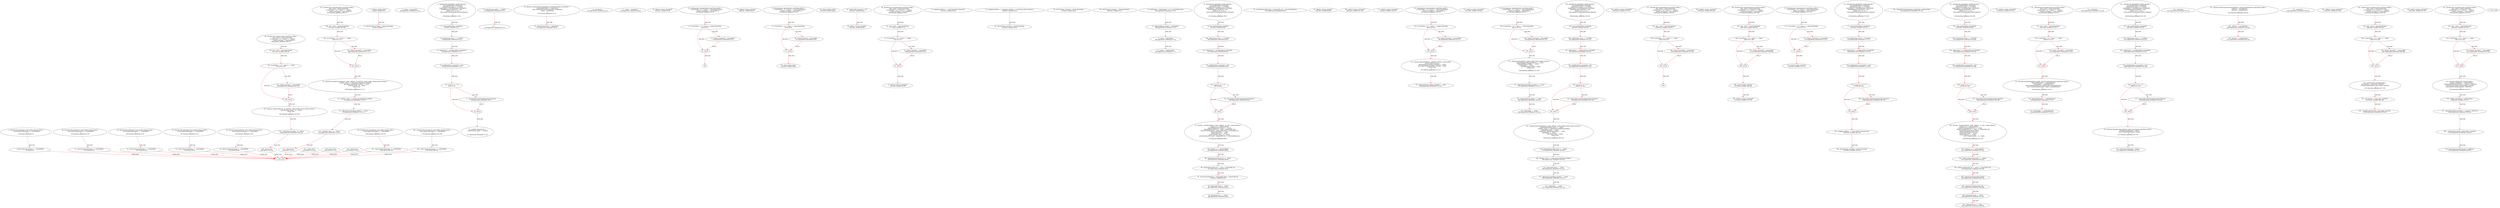 digraph  {
15 [label="2_ function bug_tmstmp1() view public returns (bool) {\n    return block.timestamp >= 1546300800;\n  }\n15-function_definition-3-5", method="bug_tmstmp1()", type_label=function_definition];
24 [label="3_ return block.timestamp >= 1546300800;\n24-return-4-4", method="bug_tmstmp1()", type_label=return];
30 [label="5_ address public owner;\n30-new_variable-6-6", method="", type_label=new_variable];
35 [label="6_ uint256 bugv_tmstmp5 = block.timestamp;\n35-new_variable-7-7", method="", type_label=new_variable];
54 [label="9_ owner = msg.sender;\n54-expression_statement-10-10", method="", type_label=expression_statement];
60 [label="11_ function bug_tmstmp32 () public payable {\n	uint pastBlockTime_tmstmp32;  \n	require(msg.value == 10 ether);  \n        require(now != pastBlockTime_tmstmp32);  \n        pastBlockTime_tmstmp32 = now;        \n        if(now % 15 == 0) {  \n            msg.sender.transfer(address(this).balance);\n        }\n    }\n60-function_definition-12-20", method="bug_tmstmp32()", type_label=function_definition];
65 [label="12_ uint pastBlockTime_tmstmp32;\n65-new_variable-13-13", method="bug_tmstmp32()", type_label=new_variable];
70 [label="13_ require(msg.value == 10 ether);\n70-expression_statement-14-14", method="bug_tmstmp32()", type_label=expression_statement];
80 [label="14_ require(now != pastBlockTime_tmstmp32);\n80-expression_statement-15-15", method="bug_tmstmp32()", type_label=expression_statement];
87 [label="15_ pastBlockTime_tmstmp32 = now;\n87-expression_statement-16-16", method="bug_tmstmp32()", type_label=expression_statement];
91 [label="16_ if_now % 15 == 0\n91-if-17-19", method="bug_tmstmp32()", type_label=if];
1830 [label="16_ end_if", method="bug_tmstmp32()", type_label=end_if];
98 [label="17_ msg.sender.transfer(address(this).balance);\n98-expression_statement-18-18", method="bug_tmstmp32()", type_label=expression_statement];
111 [label="20_ modifier onlyOwner() {\n    require(msg.sender == owner);\n    _;\n  }\n111-expression_statement-21-24", method="", type_label=expression_statement];
114 [label="21_ require(msg.sender == owner);\n114-expression_statement-22-22", method="", type_label=expression_statement];
123 [label="22_ _;\n123-expression_statement-23-23", method="", type_label=expression_statement];
125 [label="24_ function transferOwnership(address newOwner) public onlyOwner {\n    require(newOwner != address(0));\n    emit OwnershipTransferred(owner, newOwner);\n    owner = newOwner;\n  }\n125-function_definition-25-29", method="transferOwnership(address newOwner)", type_label=function_definition];
132 [label="24_ onlyOwner\n132-expression_statement-25-25", method="transferOwnership(address newOwner)", type_label=expression_statement];
135 [label="25_ require(newOwner != address(0));\n135-expression_statement-26-26", method="transferOwnership(address newOwner)", type_label=expression_statement];
150 [label="27_ owner = newOwner;\n150-expression_statement-28-28", method="transferOwnership(address newOwner)", type_label=expression_statement];
154 [label="29_ address winner_tmstmp38;\n154-new_variable-30-30", method="", type_label=new_variable];
158 [label="30_ function play_tmstmp38(uint startTime) public {\n	if (startTime + (5 * 1 days) == block.timestamp){\n		winner_tmstmp38 = msg.sender;}}\n158-function_definition-31-33", method="play_tmstmp38(uint startTime)", type_label=function_definition];
166 [label="31_ if_startTime + (5 * 1 days) == block.timestamp\n166-if-32-33", method="play_tmstmp38(uint startTime)", type_label=if];
1905 [label="31_ end_if", method="play_tmstmp38(uint startTime)", type_label=end_if];
179 [label="32_ winner_tmstmp38 = msg.sender;\n179-expression_statement-33-33", method="play_tmstmp38(uint startTime)", type_label=expression_statement];
188 [label="35_ address winner_tmstmp2;\n188-new_variable-36-36", method="", type_label=new_variable];
192 [label="36_ function play_tmstmp2(uint startTime) public {\n	if (startTime + (5 * 1 days) == block.timestamp){\n		winner_tmstmp2 = msg.sender;}}\n192-function_definition-37-39", method="play_tmstmp2(uint startTime)", type_label=function_definition];
200 [label="37_ if_startTime + (5 * 1 days) == block.timestamp\n200-if-38-39", method="play_tmstmp2(uint startTime)", type_label=if];
1939 [label="37_ end_if", method="play_tmstmp2(uint startTime)", type_label=end_if];
213 [label="38_ winner_tmstmp2 = msg.sender;\n213-expression_statement-39-39", method="play_tmstmp2(uint startTime)", type_label=expression_statement];
219 [label="39_ string public name;\n219-new_variable-40-40", method="", type_label=new_variable];
224 [label="40_ function bug_tmstmp17() view public returns (bool) {\n    return block.timestamp >= 1546300800;\n  }\n224-function_definition-41-43", method="bug_tmstmp17()", type_label=function_definition];
233 [label="41_ return block.timestamp >= 1546300800;\n233-return-42-42", method="bug_tmstmp17()", type_label=return];
239 [label="43_ string public symbol;\n239-new_variable-44-44", method="", type_label=new_variable];
244 [label="44_ function bug_tmstmp37() view public returns (bool) {\n    return block.timestamp >= 1546300800;\n  }\n244-function_definition-45-47", method="bug_tmstmp37()", type_label=function_definition];
253 [label="45_ return block.timestamp >= 1546300800;\n253-return-46-46", method="bug_tmstmp37()", type_label=return];
259 [label="47_ uint8 public decimals = 18;\n259-new_variable-48-48", method="", type_label=new_variable];
265 [label="48_ address winner_tmstmp3;\n265-new_variable-49-49", method="", type_label=new_variable];
269 [label="49_ function play_tmstmp3(uint startTime) public {\n	uint _vtime = block.timestamp;\n	if (startTime + (5 * 1 days) == _vtime){\n		winner_tmstmp3 = msg.sender;}}\n269-function_definition-50-53", method="play_tmstmp3(uint startTime)", type_label=function_definition];
277 [label="50_ uint _vtime = block.timestamp;\n277-new_variable-51-51", method="play_tmstmp3(uint startTime)", type_label=new_variable];
285 [label="51_ if_startTime + (5 * 1 days) == _vtime\n285-if-52-53", method="play_tmstmp3(uint startTime)", type_label=if];
2024 [label="51_ end_if", method="play_tmstmp3(uint startTime)", type_label=end_if];
296 [label="52_ winner_tmstmp3 = msg.sender;\n296-expression_statement-53-53", method="play_tmstmp3(uint startTime)", type_label=expression_statement];
302 [label="53_ uint256 public totalSupply;\n302-new_variable-54-54", method="", type_label=new_variable];
307 [label="54_ function bug_tmstmp9() view public returns (bool) {\n    return block.timestamp >= 1546300800;\n  }\n307-function_definition-55-57", method="bug_tmstmp9()", type_label=function_definition];
316 [label="55_ return block.timestamp >= 1546300800;\n316-return-56-56", method="bug_tmstmp9()", type_label=return];
322 [label="57_ mapping (address => uint256) public balanceOf;\n322-new_variable-58-58", method="", type_label=new_variable];
329 [label="58_ function bug_tmstmp25() view public returns (bool) {\n    return block.timestamp >= 1546300800;\n  }\n329-function_definition-59-61", method="bug_tmstmp25()", type_label=function_definition];
338 [label="59_ return block.timestamp >= 1546300800;\n338-return-60-60", method="bug_tmstmp25()", type_label=return];
344 [label="61_ mapping (address => mapping (address => uint256)) public allowance;\n344-new_variable-62-62", method="", type_label=new_variable];
353 [label="62_ uint256 bugv_tmstmp1 = block.timestamp;\n353-new_variable-63-63", method="", type_label=new_variable];
374 [label="64_ uint256 bugv_tmstmp2 = block.timestamp;\n374-new_variable-65-65", method="", type_label=new_variable];
395 [label="66_ uint256 bugv_tmstmp3 = block.timestamp;\n395-new_variable-67-67", method="", type_label=new_variable];
426 [label="73_ totalSupply = initialSupply * 10 ** uint256(decimals);\n426-expression_statement-74-74", method="", type_label=expression_statement];
436 [label="74_ balanceOf[msg.sender] = totalSupply;\n436-expression_statement-75-75", method="", type_label=expression_statement];
444 [label="75_ name = tokenName;\n444-expression_statement-76-76", method="", type_label=expression_statement];
448 [label="76_ symbol = tokenSymbol;\n448-expression_statement-77-77", method="", type_label=expression_statement];
452 [label="78_ function bug_tmstmp4 () public payable {\n	uint pastBlockTime_tmstmp4;  \n	require(msg.value == 10 ether);  \n        require(now != pastBlockTime_tmstmp4);  \n        pastBlockTime_tmstmp4 = now;        \n        if(now % 15 == 0) {  \n            msg.sender.transfer(address(this).balance);\n        }\n    }\n452-function_definition-79-87", method="bug_tmstmp4()", type_label=function_definition];
457 [label="79_ uint pastBlockTime_tmstmp4;\n457-new_variable-80-80", method="bug_tmstmp4()", type_label=new_variable];
462 [label="80_ require(msg.value == 10 ether);\n462-expression_statement-81-81", method="bug_tmstmp4()", type_label=expression_statement];
472 [label="81_ require(now != pastBlockTime_tmstmp4);\n472-expression_statement-82-82", method="bug_tmstmp4()", type_label=expression_statement];
479 [label="82_ pastBlockTime_tmstmp4 = now;\n479-expression_statement-83-83", method="bug_tmstmp4()", type_label=expression_statement];
483 [label="83_ if_now % 15 == 0\n483-if-84-86", method="bug_tmstmp4()", type_label=if];
2222 [label="83_ end_if", method="bug_tmstmp4()", type_label=end_if];
490 [label="84_ msg.sender.transfer(address(this).balance);\n490-expression_statement-85-85", method="bug_tmstmp4()", type_label=expression_statement];
503 [label="87_ function _transfer(address _from, address _to, uint _value) internal {\n        require(_to != address(0x0));\n        require(balanceOf[_from] >= _value);\n        require(balanceOf[_to] + _value > balanceOf[_to]);\n        uint previousBalances = balanceOf[_from] + balanceOf[_to];\n        balanceOf[_from] -= _value;\n        balanceOf[_to] += _value;\n        emit Transfer(_from, _to, _value);\n        assert(balanceOf[_from] + balanceOf[_to] == previousBalances);\n    }\n503-function_definition-88-97", method="_transfer(address _from,address _to,uint _value)", type_label=function_definition];
519 [label="88_ require(_to != address(0x0));\n519-expression_statement-89-89", method="_transfer(address _from,address _to,uint _value)", type_label=expression_statement];
528 [label="89_ require(balanceOf[_from] >= _value);\n528-expression_statement-90-90", method="_transfer(address _from,address _to,uint _value)", type_label=expression_statement];
537 [label="90_ require(balanceOf[_to] + _value > balanceOf[_to]);\n537-expression_statement-91-91", method="_transfer(address _from,address _to,uint _value)", type_label=expression_statement];
550 [label="91_ uint previousBalances = balanceOf[_from] + balanceOf[_to];\n550-new_variable-92-92", method="_transfer(address _from,address _to,uint _value)", type_label=new_variable];
562 [label="92_ balanceOf[_from] -= _value;\n562-expression_statement-93-93", method="_transfer(address _from,address _to,uint _value)", type_label=expression_statement];
568 [label="93_ balanceOf[_to] += _value;\n568-expression_statement-94-94", method="_transfer(address _from,address _to,uint _value)", type_label=expression_statement];
582 [label="95_ assert(balanceOf[_from] + balanceOf[_to] == previousBalances);\n582-expression_statement-96-96", method="_transfer(address _from,address _to,uint _value)", type_label=expression_statement];
595 [label="97_ address winner_tmstmp7;\n595-new_variable-98-98", method="", type_label=new_variable];
599 [label="98_ function play_tmstmp7(uint startTime) public {\n	uint _vtime = block.timestamp;\n	if (startTime + (5 * 1 days) == _vtime){\n		winner_tmstmp7 = msg.sender;}}\n599-function_definition-99-102", method="play_tmstmp7(uint startTime)", type_label=function_definition];
607 [label="99_ uint _vtime = block.timestamp;\n607-new_variable-100-100", method="play_tmstmp7(uint startTime)", type_label=new_variable];
615 [label="100_ if_startTime + (5 * 1 days) == _vtime\n615-if-101-102", method="play_tmstmp7(uint startTime)", type_label=if];
2354 [label="100_ end_if", method="play_tmstmp7(uint startTime)", type_label=end_if];
626 [label="101_ winner_tmstmp7 = msg.sender;\n626-expression_statement-102-102", method="play_tmstmp7(uint startTime)", type_label=expression_statement];
632 [label="102_ function transfer(address _to, uint256 _value) public returns (bool success) {\n        _transfer(msg.sender, _to, _value);\n        return true;\n    }\n632-function_definition-103-106", method="transfer(address _to,uint256 _value)", type_label=function_definition];
649 [label="103_ _transfer(msg.sender, _to, _value);\n649-expression_statement-104-104", method="transfer(address _to,uint256 _value)", type_label=expression_statement];
660 [label="104_ return true;\n660-return-105-105", method="transfer(address _to,uint256 _value)", type_label=return];
663 [label="106_ address winner_tmstmp23;\n663-new_variable-107-107", method="", type_label=new_variable];
667 [label="107_ function play_tmstmp23(uint startTime) public {\n	uint _vtime = block.timestamp;\n	if (startTime + (5 * 1 days) == _vtime){\n		winner_tmstmp23 = msg.sender;}}\n667-function_definition-108-111", method="play_tmstmp23(uint startTime)", type_label=function_definition];
675 [label="108_ uint _vtime = block.timestamp;\n675-new_variable-109-109", method="play_tmstmp23(uint startTime)", type_label=new_variable];
683 [label="109_ if_startTime + (5 * 1 days) == _vtime\n683-if-110-111", method="play_tmstmp23(uint startTime)", type_label=if];
2422 [label="109_ end_if", method="play_tmstmp23(uint startTime)", type_label=end_if];
694 [label="110_ winner_tmstmp23 = msg.sender;\n694-expression_statement-111-111", method="play_tmstmp23(uint startTime)", type_label=expression_statement];
700 [label="111_ function transferFrom(address _from, address _to, uint256 _value) public returns (bool success) {\n        require(_value <= allowance[_from][msg.sender]);      \n        allowance[_from][msg.sender] -= _value;\n        _transfer(_from, _to, _value);\n        return true;\n    }\n700-function_definition-112-117", method="transferFrom(address _from,address _to,uint256 _value)", type_label=function_definition];
721 [label="112_ require(_value <= allowance[_from][msg.sender]);\n721-expression_statement-113-113", method="transferFrom(address _from,address _to,uint256 _value)", type_label=expression_statement];
734 [label="113_ allowance[_from][msg.sender] -= _value;\n734-expression_statement-114-114", method="transferFrom(address _from,address _to,uint256 _value)", type_label=expression_statement];
744 [label="114_ _transfer(_from, _to, _value);\n744-expression_statement-115-115", method="transferFrom(address _from,address _to,uint256 _value)", type_label=expression_statement];
753 [label="115_ return true;\n753-return-116-116", method="transferFrom(address _from,address _to,uint256 _value)", type_label=return];
756 [label="117_ address winner_tmstmp14;\n756-new_variable-118-118", method="", type_label=new_variable];
760 [label="118_ function play_tmstmp14(uint startTime) public {\n	if (startTime + (5 * 1 days) == block.timestamp){\n		winner_tmstmp14 = msg.sender;}}\n760-function_definition-119-121", method="play_tmstmp14(uint startTime)", type_label=function_definition];
768 [label="119_ if_startTime + (5 * 1 days) == block.timestamp\n768-if-120-121", method="play_tmstmp14(uint startTime)", type_label=if];
2507 [label="119_ end_if", method="play_tmstmp14(uint startTime)", type_label=end_if];
781 [label="120_ winner_tmstmp14 = msg.sender;\n781-expression_statement-121-121", method="play_tmstmp14(uint startTime)", type_label=expression_statement];
787 [label="121_ function approve(address _spender, uint256 _value) public\n        returns (bool success) {\n        allowance[msg.sender][_spender] = _value;\n        emit Approval(msg.sender, _spender, _value);\n        return true;\n    }\n787-function_definition-122-127", method="approve(address _spender,uint256 _value)", type_label=function_definition];
804 [label="123_ allowance[msg.sender][_spender] = _value;\n804-expression_statement-124-124", method="approve(address _spender,uint256 _value)", type_label=expression_statement];
824 [label="125_ return true;\n824-return-126-126", method="approve(address _spender,uint256 _value)", type_label=return];
827 [label="127_ address winner_tmstmp30;\n827-new_variable-128-128", method="", type_label=new_variable];
831 [label="128_ function play_tmstmp30(uint startTime) public {\n	if (startTime + (5 * 1 days) == block.timestamp){\n		winner_tmstmp30 = msg.sender;}}\n831-function_definition-129-131", method="play_tmstmp30(uint startTime)", type_label=function_definition];
839 [label="129_ if_startTime + (5 * 1 days) == block.timestamp\n839-if-130-131", method="play_tmstmp30(uint startTime)", type_label=if];
2578 [label="129_ end_if", method="play_tmstmp30(uint startTime)", type_label=end_if];
852 [label="130_ winner_tmstmp30 = msg.sender;\n852-expression_statement-131-131", method="play_tmstmp30(uint startTime)", type_label=expression_statement];
858 [label="131_ function burn(uint256 _value) public returns (bool success) {\n        require(balanceOf[msg.sender] >= _value);    \n        balanceOf[msg.sender] -= _value;             \n        totalSupply -= _value;                       \n        emit Burn(msg.sender, _value);\n        return true;\n    }\n858-function_definition-132-138", method="burn(uint256 _value)", type_label=function_definition];
871 [label="132_ require(balanceOf[msg.sender] >= _value);\n871-expression_statement-133-133", method="burn(uint256 _value)", type_label=expression_statement];
882 [label="133_ balanceOf[msg.sender] -= _value;\n882-expression_statement-134-134", method="burn(uint256 _value)", type_label=expression_statement];
890 [label="134_ totalSupply -= _value;\n890-expression_statement-135-135", method="burn(uint256 _value)", type_label=expression_statement];
902 [label="136_ return true;\n902-return-137-137", method="burn(uint256 _value)", type_label=return];
905 [label="138_ function bug_tmstmp8 () public payable {\n	uint pastBlockTime_tmstmp8;  \n	require(msg.value == 10 ether);  \n        require(now != pastBlockTime_tmstmp8);  \n        pastBlockTime_tmstmp8 = now;        \n        if(now % 15 == 0) {  \n            msg.sender.transfer(address(this).balance);\n        }\n    }\n905-function_definition-139-147", method="bug_tmstmp8()", type_label=function_definition];
910 [label="139_ uint pastBlockTime_tmstmp8;\n910-new_variable-140-140", method="bug_tmstmp8()", type_label=new_variable];
915 [label="140_ require(msg.value == 10 ether);\n915-expression_statement-141-141", method="bug_tmstmp8()", type_label=expression_statement];
925 [label="141_ require(now != pastBlockTime_tmstmp8);\n925-expression_statement-142-142", method="bug_tmstmp8()", type_label=expression_statement];
932 [label="142_ pastBlockTime_tmstmp8 = now;\n932-expression_statement-143-143", method="bug_tmstmp8()", type_label=expression_statement];
936 [label="143_ if_now % 15 == 0\n936-if-144-146", method="bug_tmstmp8()", type_label=if];
2675 [label="143_ end_if", method="bug_tmstmp8()", type_label=end_if];
943 [label="144_ msg.sender.transfer(address(this).balance);\n943-expression_statement-145-145", method="bug_tmstmp8()", type_label=expression_statement];
956 [label="147_ function burnFrom(address _from, uint256 _value) public returns (bool success) {\n        require(balanceOf[_from] >= _value);                 \n        require(_value <= allowance[_from][msg.sender]);     \n        balanceOf[_from] -= _value;                          \n        allowance[_from][msg.sender] -= _value;              \n        totalSupply -= _value;                               \n        emit Burn(_from, _value);\n        return true;\n    }\n956-function_definition-148-156", method="burnFrom(address _from,uint256 _value)", type_label=function_definition];
973 [label="148_ require(balanceOf[_from] >= _value);\n973-expression_statement-149-149", method="burnFrom(address _from,uint256 _value)", type_label=expression_statement];
982 [label="149_ require(_value <= allowance[_from][msg.sender]);\n982-expression_statement-150-150", method="burnFrom(address _from,uint256 _value)", type_label=expression_statement];
995 [label="150_ balanceOf[_from] -= _value;\n995-expression_statement-151-151", method="burnFrom(address _from,uint256 _value)", type_label=expression_statement];
1001 [label="151_ allowance[_from][msg.sender] -= _value;\n1001-expression_statement-152-152", method="burnFrom(address _from,uint256 _value)", type_label=expression_statement];
1011 [label="152_ totalSupply -= _value;\n1011-expression_statement-153-153", method="burnFrom(address _from,uint256 _value)", type_label=expression_statement];
1021 [label="154_ return true;\n1021-return-155-155", method="burnFrom(address _from,uint256 _value)", type_label=return];
1024 [label="156_ address winner_tmstmp39;\n1024-new_variable-157-157", method="", type_label=new_variable];
1028 [label="157_ function play_tmstmp39(uint startTime) public {\n	uint _vtime = block.timestamp;\n	if (startTime + (5 * 1 days) == _vtime){\n		winner_tmstmp39 = msg.sender;}}\n1028-function_definition-158-161", method="play_tmstmp39(uint startTime)", type_label=function_definition];
1036 [label="158_ uint _vtime = block.timestamp;\n1036-new_variable-159-159", method="play_tmstmp39(uint startTime)", type_label=new_variable];
1044 [label="159_ if_startTime + (5 * 1 days) == _vtime\n1044-if-160-161", method="play_tmstmp39(uint startTime)", type_label=if];
2783 [label="159_ end_if", method="play_tmstmp39(uint startTime)", type_label=end_if];
1055 [label="160_ winner_tmstmp39 = msg.sender;\n1055-expression_statement-161-161", method="play_tmstmp39(uint startTime)", type_label=expression_statement];
1070 [label="163_ address winner_tmstmp19;\n1070-new_variable-164-164", method="", type_label=new_variable];
1074 [label="164_ function play_tmstmp19(uint startTime) public {\n	uint _vtime = block.timestamp;\n	if (startTime + (5 * 1 days) == _vtime){\n		winner_tmstmp19 = msg.sender;}}\n1074-function_definition-165-168", method="play_tmstmp19(uint startTime)", type_label=function_definition];
1082 [label="165_ uint _vtime = block.timestamp;\n1082-new_variable-166-166", method="play_tmstmp19(uint startTime)", type_label=new_variable];
1090 [label="166_ if_startTime + (5 * 1 days) == _vtime\n1090-if-167-168", method="play_tmstmp19(uint startTime)", type_label=if];
2829 [label="166_ end_if", method="play_tmstmp19(uint startTime)", type_label=end_if];
1101 [label="167_ winner_tmstmp19 = msg.sender;\n1101-expression_statement-168-168", method="play_tmstmp19(uint startTime)", type_label=expression_statement];
1107 [label="168_ uint256 public sellPrice;\n1107-new_variable-169-169", method="", type_label=new_variable];
1112 [label="169_ address winner_tmstmp26;\n1112-new_variable-170-170", method="", type_label=new_variable];
1116 [label="170_ function play_tmstmp26(uint startTime) public {\n	if (startTime + (5 * 1 days) == block.timestamp){\n		winner_tmstmp26 = msg.sender;}}\n1116-function_definition-171-173", method="play_tmstmp26(uint startTime)", type_label=function_definition];
1124 [label="171_ if_startTime + (5 * 1 days) == block.timestamp\n1124-if-172-173", method="play_tmstmp26(uint startTime)", type_label=if];
2863 [label="171_ end_if", method="play_tmstmp26(uint startTime)", type_label=end_if];
1137 [label="172_ winner_tmstmp26 = msg.sender;\n1137-expression_statement-173-173", method="play_tmstmp26(uint startTime)", type_label=expression_statement];
1143 [label="173_ uint256 public buyPrice;\n1143-new_variable-174-174", method="", type_label=new_variable];
1148 [label="174_ function bug_tmstmp20 () public payable {\n	uint pastBlockTime_tmstmp20;  \n	require(msg.value == 10 ether);  \n        require(now != pastBlockTime_tmstmp20);  \n        pastBlockTime_tmstmp20 = now;        \n        if(now % 15 == 0) {  \n            msg.sender.transfer(address(this).balance);\n        }\n    }\n1148-function_definition-175-183", method="bug_tmstmp20()", type_label=function_definition];
1153 [label="175_ uint pastBlockTime_tmstmp20;\n1153-new_variable-176-176", method="bug_tmstmp20()", type_label=new_variable];
1158 [label="176_ require(msg.value == 10 ether);\n1158-expression_statement-177-177", method="bug_tmstmp20()", type_label=expression_statement];
1168 [label="177_ require(now != pastBlockTime_tmstmp20);\n1168-expression_statement-178-178", method="bug_tmstmp20()", type_label=expression_statement];
1175 [label="178_ pastBlockTime_tmstmp20 = now;\n1175-expression_statement-179-179", method="bug_tmstmp20()", type_label=expression_statement];
1179 [label="179_ if_now % 15 == 0\n1179-if-180-182", method="bug_tmstmp20()", type_label=if];
2918 [label="179_ end_if", method="bug_tmstmp20()", type_label=end_if];
1186 [label="180_ msg.sender.transfer(address(this).balance);\n1186-expression_statement-181-181", method="bug_tmstmp20()", type_label=expression_statement];
1199 [label="183_ mapping (address => bool) public frozenAccount;\n1199-new_variable-184-184", method="", type_label=new_variable];
1206 [label="184_ uint256 bugv_tmstmp4 = block.timestamp;\n1206-new_variable-185-185", method="", type_label=new_variable];
1236 [label="190_ TokenERC20(initialSupply, tokenName, tokenSymbol)\n1236-expression_statement-191-191", method="", type_label=expression_statement];
1245 [label="191_ function bug_tmstmp36 () public payable {\n	uint pastBlockTime_tmstmp36;  \n	require(msg.value == 10 ether);  \n        require(now != pastBlockTime_tmstmp36);  \n        pastBlockTime_tmstmp36 = now;        \n        if(now % 15 == 0) {  \n            msg.sender.transfer(address(this).balance);\n        }\n    }\n1245-function_definition-192-200", method="bug_tmstmp36()", type_label=function_definition];
1250 [label="192_ uint pastBlockTime_tmstmp36;\n1250-new_variable-193-193", method="bug_tmstmp36()", type_label=new_variable];
1255 [label="193_ require(msg.value == 10 ether);\n1255-expression_statement-194-194", method="bug_tmstmp36()", type_label=expression_statement];
1265 [label="194_ require(now != pastBlockTime_tmstmp36);\n1265-expression_statement-195-195", method="bug_tmstmp36()", type_label=expression_statement];
1272 [label="195_ pastBlockTime_tmstmp36 = now;\n1272-expression_statement-196-196", method="bug_tmstmp36()", type_label=expression_statement];
1276 [label="196_ if_now % 15 == 0\n1276-if-197-199", method="bug_tmstmp36()", type_label=if];
3015 [label="196_ end_if", method="bug_tmstmp36()", type_label=end_if];
1283 [label="197_ msg.sender.transfer(address(this).balance);\n1283-expression_statement-198-198", method="bug_tmstmp36()", type_label=expression_statement];
1296 [label="200_ function _transfer(address _from, address _to, uint _value) internal {\n        require (_to != address(0x0));                           \n        require (balanceOf[_from] >= _value);                    \n        require (balanceOf[_to] + _value >= balanceOf[_to]);     \n        require(!frozenAccount[_from]);                          \n        require(!frozenAccount[_to]);                            \n        balanceOf[_from] -= _value;                              \n        balanceOf[_to] += _value;                                \n        emit Transfer(_from, _to, _value);\n    }\n1296-function_definition-201-210", method="_transfer(address _from,address _to,uint _value)", type_label=function_definition];
1312 [label="201_ require (_to != address(0x0));\n1312-expression_statement-202-202", method="_transfer(address _from,address _to,uint _value)", type_label=expression_statement];
1321 [label="202_ require (balanceOf[_from] >= _value);\n1321-expression_statement-203-203", method="_transfer(address _from,address _to,uint _value)", type_label=expression_statement];
1330 [label="203_ require (balanceOf[_to] + _value >= balanceOf[_to]);\n1330-expression_statement-204-204", method="_transfer(address _from,address _to,uint _value)", type_label=expression_statement];
1343 [label="204_ require(!frozenAccount[_from]);\n1343-expression_statement-205-205", method="_transfer(address _from,address _to,uint _value)", type_label=expression_statement];
1351 [label="205_ require(!frozenAccount[_to]);\n1351-expression_statement-206-206", method="_transfer(address _from,address _to,uint _value)", type_label=expression_statement];
1359 [label="206_ balanceOf[_from] -= _value;\n1359-expression_statement-207-207", method="_transfer(address _from,address _to,uint _value)", type_label=expression_statement];
1365 [label="207_ balanceOf[_to] += _value;\n1365-expression_statement-208-208", method="_transfer(address _from,address _to,uint _value)", type_label=expression_statement];
1379 [label="210_ address winner_tmstmp35;\n1379-new_variable-211-211", method="", type_label=new_variable];
1383 [label="211_ function play_tmstmp35(uint startTime) public {\n	uint _vtime = block.timestamp;\n	if (startTime + (5 * 1 days) == _vtime){\n		winner_tmstmp35 = msg.sender;}}\n1383-function_definition-212-215", method="play_tmstmp35(uint startTime)", type_label=function_definition];
1391 [label="212_ uint _vtime = block.timestamp;\n1391-new_variable-213-213", method="play_tmstmp35(uint startTime)", type_label=new_variable];
1399 [label="213_ if_startTime + (5 * 1 days) == _vtime\n1399-if-214-215", method="play_tmstmp35(uint startTime)", type_label=if];
3138 [label="213_ end_if", method="play_tmstmp35(uint startTime)", type_label=end_if];
1410 [label="214_ winner_tmstmp35 = msg.sender;\n1410-expression_statement-215-215", method="play_tmstmp35(uint startTime)", type_label=expression_statement];
1416 [label="215_ function mintToken(address target, uint256 mintedAmount) onlyOwner public {\n        balanceOf[target] += mintedAmount;\n        totalSupply += mintedAmount;\n        emit Transfer(address(0), address(this), mintedAmount);\n        emit Transfer(address(this), target, mintedAmount);\n    }\n1416-function_definition-216-221", method="mintToken(address target,uint256 mintedAmount)", type_label=function_definition];
1426 [label="215_ onlyOwner\n1426-expression_statement-216-216", method="mintToken(address target,uint256 mintedAmount)", type_label=expression_statement];
1430 [label="216_ balanceOf[target] += mintedAmount;\n1430-expression_statement-217-217", method="mintToken(address target,uint256 mintedAmount)", type_label=expression_statement];
1436 [label="217_ totalSupply += mintedAmount;\n1436-expression_statement-218-218", method="mintToken(address target,uint256 mintedAmount)", type_label=expression_statement];
1462 [label="221_ function bug_tmstmp40 () public payable {\n	uint pastBlockTime_tmstmp40;  \n	require(msg.value == 10 ether);  \n        require(now != pastBlockTime_tmstmp40);  \n        pastBlockTime_tmstmp40 = now;        \n        if(now % 15 == 0) {  \n            msg.sender.transfer(address(this).balance);\n        }\n    }\n1462-function_definition-222-230", method="bug_tmstmp40()", type_label=function_definition];
1467 [label="222_ uint pastBlockTime_tmstmp40;\n1467-new_variable-223-223", method="bug_tmstmp40()", type_label=new_variable];
1472 [label="223_ require(msg.value == 10 ether);\n1472-expression_statement-224-224", method="bug_tmstmp40()", type_label=expression_statement];
1482 [label="224_ require(now != pastBlockTime_tmstmp40);\n1482-expression_statement-225-225", method="bug_tmstmp40()", type_label=expression_statement];
1489 [label="225_ pastBlockTime_tmstmp40 = now;\n1489-expression_statement-226-226", method="bug_tmstmp40()", type_label=expression_statement];
1493 [label="226_ if_now % 15 == 0\n1493-if-227-229", method="bug_tmstmp40()", type_label=if];
3232 [label="226_ end_if", method="bug_tmstmp40()", type_label=end_if];
1500 [label="227_ msg.sender.transfer(address(this).balance);\n1500-expression_statement-228-228", method="bug_tmstmp40()", type_label=expression_statement];
1513 [label="230_ function freezeAccount(address target, bool freeze) onlyOwner public {\n        frozenAccount[target] = freeze;\n        emit FrozenFunds(target, freeze);\n    }\n1513-function_definition-231-234", method="freezeAccount(address target,bool freeze)", type_label=function_definition];
1523 [label="230_ onlyOwner\n1523-expression_statement-231-231", method="freezeAccount(address target,bool freeze)", type_label=expression_statement];
1527 [label="231_ frozenAccount[target] = freeze;\n1527-expression_statement-232-232", method="freezeAccount(address target,bool freeze)", type_label=expression_statement];
1539 [label="234_ function bug_tmstmp33() view public returns (bool) {\n    return block.timestamp >= 1546300800;\n  }\n1539-function_definition-235-237", method="bug_tmstmp33()", type_label=function_definition];
1548 [label="235_ return block.timestamp >= 1546300800;\n1548-return-236-236", method="bug_tmstmp33()", type_label=return];
1554 [label="237_ function setPrices(uint256 newSellPrice, uint256 newBuyPrice) onlyOwner public {\n        sellPrice = newSellPrice;\n        buyPrice = newBuyPrice;\n    }\n1554-function_definition-238-241", method="setPrices(uint256 newSellPrice,uint256 newBuyPrice)", type_label=function_definition];
1564 [label="237_ onlyOwner\n1564-expression_statement-238-238", method="setPrices(uint256 newSellPrice,uint256 newBuyPrice)", type_label=expression_statement];
1568 [label="238_ sellPrice = newSellPrice;\n1568-expression_statement-239-239", method="setPrices(uint256 newSellPrice,uint256 newBuyPrice)", type_label=expression_statement];
1572 [label="239_ buyPrice = newBuyPrice;\n1572-expression_statement-240-240", method="setPrices(uint256 newSellPrice,uint256 newBuyPrice)", type_label=expression_statement];
1576 [label="241_ address winner_tmstmp27;\n1576-new_variable-242-242", method="", type_label=new_variable];
1580 [label="242_ function play_tmstmp27(uint startTime) public {\n	uint _vtime = block.timestamp;\n	if (startTime + (5 * 1 days) == _vtime){\n		winner_tmstmp27 = msg.sender;}}\n1580-function_definition-243-246", method="play_tmstmp27(uint startTime)", type_label=function_definition];
1588 [label="243_ uint _vtime = block.timestamp;\n1588-new_variable-244-244", method="play_tmstmp27(uint startTime)", type_label=new_variable];
1596 [label="244_ if_startTime + (5 * 1 days) == _vtime\n1596-if-245-246", method="play_tmstmp27(uint startTime)", type_label=if];
3335 [label="244_ end_if", method="play_tmstmp27(uint startTime)", type_label=end_if];
1607 [label="245_ winner_tmstmp27 = msg.sender;\n1607-expression_statement-246-246", method="play_tmstmp27(uint startTime)", type_label=expression_statement];
1613 [label="246_ function buy() payable public {\n        uint amount = msg.value / buyPrice;                  \n        _transfer(address(this), msg.sender, amount);        \n    }\n1613-function_definition-247-250", method="buy()", type_label=function_definition];
1618 [label="247_ uint amount = msg.value / buyPrice;\n1618-new_variable-248-248", method="buy()", type_label=new_variable];
1628 [label="248_ _transfer(address(this), msg.sender, amount);\n1628-expression_statement-249-249", method="buy()", type_label=expression_statement];
1641 [label="250_ address winner_tmstmp31;\n1641-new_variable-251-251", method="", type_label=new_variable];
1645 [label="251_ function play_tmstmp31(uint startTime) public {\n	uint _vtime = block.timestamp;\n	if (startTime + (5 * 1 days) == _vtime){\n		winner_tmstmp31 = msg.sender;}}\n1645-function_definition-252-255", method="play_tmstmp31(uint startTime)", type_label=function_definition];
1653 [label="252_ uint _vtime = block.timestamp;\n1653-new_variable-253-253", method="play_tmstmp31(uint startTime)", type_label=new_variable];
1661 [label="253_ if_startTime + (5 * 1 days) == _vtime\n1661-if-254-255", method="play_tmstmp31(uint startTime)", type_label=if];
3400 [label="253_ end_if", method="play_tmstmp31(uint startTime)", type_label=end_if];
1672 [label="254_ winner_tmstmp31 = msg.sender;\n1672-expression_statement-255-255", method="play_tmstmp31(uint startTime)", type_label=expression_statement];
1678 [label="255_ function sell(uint256 amount) public {\n        address myAddress = address(this);\n        require(myAddress.balance >= amount * sellPrice);    \n        _transfer(msg.sender, address(this), amount);        \n        msg.sender.transfer(amount * sellPrice);             \n    }\n1678-function_definition-256-261", method="sell(uint256 amount)", type_label=function_definition];
1686 [label="256_ address myAddress = address(this);\n1686-new_variable-257-257", method="sell(uint256 amount)", type_label=new_variable];
1694 [label="257_ require(myAddress.balance >= amount * sellPrice);\n1694-expression_statement-258-258", method="sell(uint256 amount)", type_label=expression_statement];
1705 [label="258_ _transfer(msg.sender, address(this), amount);\n1705-expression_statement-259-259", method="sell(uint256 amount)", type_label=expression_statement];
1718 [label="259_ msg.sender.transfer(amount * sellPrice);\n1718-expression_statement-260-260", method="sell(uint256 amount)", type_label=expression_statement];
1729 [label="261_ function bug_tmstmp13() view public returns (bool) {\n    return block.timestamp >= 1546300800;\n  }\n1729-function_definition-262-264", method="bug_tmstmp13()", type_label=function_definition];
1738 [label="262_ return block.timestamp >= 1546300800;\n1738-return-263-263", method="bug_tmstmp13()", type_label=return];
1 [label="0_ start_node", method="", type_label=start];
2 [label="0_ exit_node", method="", type_label=exit];
185;
1061;
15 -> 24  [color=red, controlflow_type=next_line, edge_type=CFG_edge, key=0, label=next_line];
24 -> 2  [color=red, controlflow_type=return_exit, edge_type=CFG_edge, key=0, label=return_exit];
30 -> 35  [color=red, controlflow_type=next_line, edge_type=CFG_edge, key=0, label=next_line];
60 -> 65  [color=red, controlflow_type=next_line, edge_type=CFG_edge, key=0, label=next_line];
65 -> 70  [color=red, controlflow_type=next_line, edge_type=CFG_edge, key=0, label=next_line];
70 -> 80  [color=red, controlflow_type=next_line, edge_type=CFG_edge, key=0, label=next_line];
80 -> 87  [color=red, controlflow_type=next_line, edge_type=CFG_edge, key=0, label=next_line];
87 -> 91  [color=red, controlflow_type=next_line, edge_type=CFG_edge, key=0, label=next_line];
91 -> 98  [color=red, controlflow_type=pos_next, edge_type=CFG_edge, key=0, label=pos_next];
91 -> 1830  [color=red, controlflow_type=neg_next, edge_type=CFG_edge, key=0, label=neg_next];
1830 -> 111  [color=red, controlflow_type=next_line, edge_type=CFG_edge, key=0, label=next_line];
98 -> 1830  [color=red, controlflow_type=end_if, edge_type=CFG_edge, key=0, label=end_if];
114 -> 123  [color=red, controlflow_type=next_line, edge_type=CFG_edge, key=0, label=next_line];
125 -> 135  [color=red, controlflow_type=next_line, edge_type=CFG_edge, key=0, label=next_line];
158 -> 166  [color=red, controlflow_type=next_line, edge_type=CFG_edge, key=0, label=next_line];
166 -> 179  [color=red, controlflow_type=pos_next, edge_type=CFG_edge, key=0, label=pos_next];
166 -> 1905  [color=red, controlflow_type=neg_next, edge_type=CFG_edge, key=0, label=neg_next];
1905 -> 185  [color=red, controlflow_type=next_line, edge_type=CFG_edge, key=0, label=next_line];
179 -> 1905  [color=red, controlflow_type=end_if, edge_type=CFG_edge, key=0, label=end_if];
192 -> 200  [color=red, controlflow_type=next_line, edge_type=CFG_edge, key=0, label=next_line];
200 -> 213  [color=red, controlflow_type=pos_next, edge_type=CFG_edge, key=0, label=pos_next];
200 -> 1939  [color=red, controlflow_type=neg_next, edge_type=CFG_edge, key=0, label=neg_next];
1939 -> 219  [color=red, controlflow_type=next_line, edge_type=CFG_edge, key=0, label=next_line];
213 -> 1939  [color=red, controlflow_type=end_if, edge_type=CFG_edge, key=0, label=end_if];
224 -> 233  [color=red, controlflow_type=next_line, edge_type=CFG_edge, key=0, label=next_line];
233 -> 2  [color=red, controlflow_type=return_exit, edge_type=CFG_edge, key=0, label=return_exit];
244 -> 253  [color=red, controlflow_type=next_line, edge_type=CFG_edge, key=0, label=next_line];
253 -> 2  [color=red, controlflow_type=return_exit, edge_type=CFG_edge, key=0, label=return_exit];
259 -> 265  [color=red, controlflow_type=next_line, edge_type=CFG_edge, key=0, label=next_line];
269 -> 277  [color=red, controlflow_type=next_line, edge_type=CFG_edge, key=0, label=next_line];
277 -> 285  [color=red, controlflow_type=next_line, edge_type=CFG_edge, key=0, label=next_line];
285 -> 296  [color=red, controlflow_type=pos_next, edge_type=CFG_edge, key=0, label=pos_next];
285 -> 2024  [color=red, controlflow_type=neg_next, edge_type=CFG_edge, key=0, label=neg_next];
2024 -> 302  [color=red, controlflow_type=next_line, edge_type=CFG_edge, key=0, label=next_line];
296 -> 2024  [color=red, controlflow_type=end_if, edge_type=CFG_edge, key=0, label=end_if];
307 -> 316  [color=red, controlflow_type=next_line, edge_type=CFG_edge, key=0, label=next_line];
316 -> 2  [color=red, controlflow_type=return_exit, edge_type=CFG_edge, key=0, label=return_exit];
329 -> 338  [color=red, controlflow_type=next_line, edge_type=CFG_edge, key=0, label=next_line];
338 -> 2  [color=red, controlflow_type=return_exit, edge_type=CFG_edge, key=0, label=return_exit];
344 -> 353  [color=red, controlflow_type=next_line, edge_type=CFG_edge, key=0, label=next_line];
426 -> 436  [color=red, controlflow_type=next_line, edge_type=CFG_edge, key=0, label=next_line];
436 -> 444  [color=red, controlflow_type=next_line, edge_type=CFG_edge, key=0, label=next_line];
444 -> 448  [color=red, controlflow_type=next_line, edge_type=CFG_edge, key=0, label=next_line];
452 -> 457  [color=red, controlflow_type=next_line, edge_type=CFG_edge, key=0, label=next_line];
457 -> 462  [color=red, controlflow_type=next_line, edge_type=CFG_edge, key=0, label=next_line];
462 -> 472  [color=red, controlflow_type=next_line, edge_type=CFG_edge, key=0, label=next_line];
472 -> 479  [color=red, controlflow_type=next_line, edge_type=CFG_edge, key=0, label=next_line];
479 -> 483  [color=red, controlflow_type=next_line, edge_type=CFG_edge, key=0, label=next_line];
483 -> 490  [color=red, controlflow_type=pos_next, edge_type=CFG_edge, key=0, label=pos_next];
483 -> 2222  [color=red, controlflow_type=neg_next, edge_type=CFG_edge, key=0, label=neg_next];
2222 -> 503  [color=red, controlflow_type=next_line, edge_type=CFG_edge, key=0, label=next_line];
490 -> 2222  [color=red, controlflow_type=end_if, edge_type=CFG_edge, key=0, label=end_if];
503 -> 519  [color=red, controlflow_type=next_line, edge_type=CFG_edge, key=0, label=next_line];
519 -> 528  [color=red, controlflow_type=next_line, edge_type=CFG_edge, key=0, label=next_line];
528 -> 537  [color=red, controlflow_type=next_line, edge_type=CFG_edge, key=0, label=next_line];
537 -> 550  [color=red, controlflow_type=next_line, edge_type=CFG_edge, key=0, label=next_line];
550 -> 562  [color=red, controlflow_type=next_line, edge_type=CFG_edge, key=0, label=next_line];
562 -> 568  [color=red, controlflow_type=next_line, edge_type=CFG_edge, key=0, label=next_line];
599 -> 607  [color=red, controlflow_type=next_line, edge_type=CFG_edge, key=0, label=next_line];
607 -> 615  [color=red, controlflow_type=next_line, edge_type=CFG_edge, key=0, label=next_line];
615 -> 626  [color=red, controlflow_type=pos_next, edge_type=CFG_edge, key=0, label=pos_next];
615 -> 2354  [color=red, controlflow_type=neg_next, edge_type=CFG_edge, key=0, label=neg_next];
2354 -> 632  [color=red, controlflow_type=next_line, edge_type=CFG_edge, key=0, label=next_line];
626 -> 2354  [color=red, controlflow_type=end_if, edge_type=CFG_edge, key=0, label=end_if];
632 -> 649  [color=red, controlflow_type=next_line, edge_type=CFG_edge, key=0, label=next_line];
649 -> 660  [color=red, controlflow_type=next_line, edge_type=CFG_edge, key=0, label=next_line];
660 -> 2  [color=red, controlflow_type=return_exit, edge_type=CFG_edge, key=0, label=return_exit];
667 -> 675  [color=red, controlflow_type=next_line, edge_type=CFG_edge, key=0, label=next_line];
675 -> 683  [color=red, controlflow_type=next_line, edge_type=CFG_edge, key=0, label=next_line];
683 -> 694  [color=red, controlflow_type=pos_next, edge_type=CFG_edge, key=0, label=pos_next];
683 -> 2422  [color=red, controlflow_type=neg_next, edge_type=CFG_edge, key=0, label=neg_next];
2422 -> 700  [color=red, controlflow_type=next_line, edge_type=CFG_edge, key=0, label=next_line];
694 -> 2422  [color=red, controlflow_type=end_if, edge_type=CFG_edge, key=0, label=end_if];
700 -> 721  [color=red, controlflow_type=next_line, edge_type=CFG_edge, key=0, label=next_line];
721 -> 734  [color=red, controlflow_type=next_line, edge_type=CFG_edge, key=0, label=next_line];
734 -> 744  [color=red, controlflow_type=next_line, edge_type=CFG_edge, key=0, label=next_line];
744 -> 753  [color=red, controlflow_type=next_line, edge_type=CFG_edge, key=0, label=next_line];
753 -> 2  [color=red, controlflow_type=return_exit, edge_type=CFG_edge, key=0, label=return_exit];
760 -> 768  [color=red, controlflow_type=next_line, edge_type=CFG_edge, key=0, label=next_line];
768 -> 781  [color=red, controlflow_type=pos_next, edge_type=CFG_edge, key=0, label=pos_next];
768 -> 2507  [color=red, controlflow_type=neg_next, edge_type=CFG_edge, key=0, label=neg_next];
2507 -> 787  [color=red, controlflow_type=next_line, edge_type=CFG_edge, key=0, label=next_line];
781 -> 2507  [color=red, controlflow_type=end_if, edge_type=CFG_edge, key=0, label=end_if];
787 -> 804  [color=red, controlflow_type=next_line, edge_type=CFG_edge, key=0, label=next_line];
824 -> 2  [color=red, controlflow_type=return_exit, edge_type=CFG_edge, key=0, label=return_exit];
831 -> 839  [color=red, controlflow_type=next_line, edge_type=CFG_edge, key=0, label=next_line];
839 -> 852  [color=red, controlflow_type=pos_next, edge_type=CFG_edge, key=0, label=pos_next];
839 -> 2578  [color=red, controlflow_type=neg_next, edge_type=CFG_edge, key=0, label=neg_next];
2578 -> 858  [color=red, controlflow_type=next_line, edge_type=CFG_edge, key=0, label=next_line];
852 -> 2578  [color=red, controlflow_type=end_if, edge_type=CFG_edge, key=0, label=end_if];
858 -> 871  [color=red, controlflow_type=next_line, edge_type=CFG_edge, key=0, label=next_line];
871 -> 882  [color=red, controlflow_type=next_line, edge_type=CFG_edge, key=0, label=next_line];
882 -> 890  [color=red, controlflow_type=next_line, edge_type=CFG_edge, key=0, label=next_line];
902 -> 2  [color=red, controlflow_type=return_exit, edge_type=CFG_edge, key=0, label=return_exit];
905 -> 910  [color=red, controlflow_type=next_line, edge_type=CFG_edge, key=0, label=next_line];
910 -> 915  [color=red, controlflow_type=next_line, edge_type=CFG_edge, key=0, label=next_line];
915 -> 925  [color=red, controlflow_type=next_line, edge_type=CFG_edge, key=0, label=next_line];
925 -> 932  [color=red, controlflow_type=next_line, edge_type=CFG_edge, key=0, label=next_line];
932 -> 936  [color=red, controlflow_type=next_line, edge_type=CFG_edge, key=0, label=next_line];
936 -> 943  [color=red, controlflow_type=pos_next, edge_type=CFG_edge, key=0, label=pos_next];
936 -> 2675  [color=red, controlflow_type=neg_next, edge_type=CFG_edge, key=0, label=neg_next];
2675 -> 956  [color=red, controlflow_type=next_line, edge_type=CFG_edge, key=0, label=next_line];
943 -> 2675  [color=red, controlflow_type=end_if, edge_type=CFG_edge, key=0, label=end_if];
956 -> 973  [color=red, controlflow_type=next_line, edge_type=CFG_edge, key=0, label=next_line];
973 -> 982  [color=red, controlflow_type=next_line, edge_type=CFG_edge, key=0, label=next_line];
982 -> 995  [color=red, controlflow_type=next_line, edge_type=CFG_edge, key=0, label=next_line];
995 -> 1001  [color=red, controlflow_type=next_line, edge_type=CFG_edge, key=0, label=next_line];
1001 -> 1011  [color=red, controlflow_type=next_line, edge_type=CFG_edge, key=0, label=next_line];
1021 -> 2  [color=red, controlflow_type=return_exit, edge_type=CFG_edge, key=0, label=return_exit];
1028 -> 1036  [color=red, controlflow_type=next_line, edge_type=CFG_edge, key=0, label=next_line];
1036 -> 1044  [color=red, controlflow_type=next_line, edge_type=CFG_edge, key=0, label=next_line];
1044 -> 1055  [color=red, controlflow_type=pos_next, edge_type=CFG_edge, key=0, label=pos_next];
1044 -> 2783  [color=red, controlflow_type=neg_next, edge_type=CFG_edge, key=0, label=neg_next];
2783 -> 1061  [color=red, controlflow_type=next_line, edge_type=CFG_edge, key=0, label=next_line];
1055 -> 2783  [color=red, controlflow_type=end_if, edge_type=CFG_edge, key=0, label=end_if];
1074 -> 1082  [color=red, controlflow_type=next_line, edge_type=CFG_edge, key=0, label=next_line];
1082 -> 1090  [color=red, controlflow_type=next_line, edge_type=CFG_edge, key=0, label=next_line];
1090 -> 1101  [color=red, controlflow_type=pos_next, edge_type=CFG_edge, key=0, label=pos_next];
1090 -> 2829  [color=red, controlflow_type=neg_next, edge_type=CFG_edge, key=0, label=neg_next];
2829 -> 1107  [color=red, controlflow_type=next_line, edge_type=CFG_edge, key=0, label=next_line];
1101 -> 2829  [color=red, controlflow_type=end_if, edge_type=CFG_edge, key=0, label=end_if];
1107 -> 1112  [color=red, controlflow_type=next_line, edge_type=CFG_edge, key=0, label=next_line];
1116 -> 1124  [color=red, controlflow_type=next_line, edge_type=CFG_edge, key=0, label=next_line];
1124 -> 1137  [color=red, controlflow_type=pos_next, edge_type=CFG_edge, key=0, label=pos_next];
1124 -> 2863  [color=red, controlflow_type=neg_next, edge_type=CFG_edge, key=0, label=neg_next];
2863 -> 1143  [color=red, controlflow_type=next_line, edge_type=CFG_edge, key=0, label=next_line];
1137 -> 2863  [color=red, controlflow_type=end_if, edge_type=CFG_edge, key=0, label=end_if];
1148 -> 1153  [color=red, controlflow_type=next_line, edge_type=CFG_edge, key=0, label=next_line];
1153 -> 1158  [color=red, controlflow_type=next_line, edge_type=CFG_edge, key=0, label=next_line];
1158 -> 1168  [color=red, controlflow_type=next_line, edge_type=CFG_edge, key=0, label=next_line];
1168 -> 1175  [color=red, controlflow_type=next_line, edge_type=CFG_edge, key=0, label=next_line];
1175 -> 1179  [color=red, controlflow_type=next_line, edge_type=CFG_edge, key=0, label=next_line];
1179 -> 1186  [color=red, controlflow_type=pos_next, edge_type=CFG_edge, key=0, label=pos_next];
1179 -> 2918  [color=red, controlflow_type=neg_next, edge_type=CFG_edge, key=0, label=neg_next];
2918 -> 1199  [color=red, controlflow_type=next_line, edge_type=CFG_edge, key=0, label=next_line];
1186 -> 2918  [color=red, controlflow_type=end_if, edge_type=CFG_edge, key=0, label=end_if];
1199 -> 1206  [color=red, controlflow_type=next_line, edge_type=CFG_edge, key=0, label=next_line];
1245 -> 1250  [color=red, controlflow_type=next_line, edge_type=CFG_edge, key=0, label=next_line];
1250 -> 1255  [color=red, controlflow_type=next_line, edge_type=CFG_edge, key=0, label=next_line];
1255 -> 1265  [color=red, controlflow_type=next_line, edge_type=CFG_edge, key=0, label=next_line];
1265 -> 1272  [color=red, controlflow_type=next_line, edge_type=CFG_edge, key=0, label=next_line];
1272 -> 1276  [color=red, controlflow_type=next_line, edge_type=CFG_edge, key=0, label=next_line];
1276 -> 1283  [color=red, controlflow_type=pos_next, edge_type=CFG_edge, key=0, label=pos_next];
1276 -> 3015  [color=red, controlflow_type=neg_next, edge_type=CFG_edge, key=0, label=neg_next];
3015 -> 1296  [color=red, controlflow_type=next_line, edge_type=CFG_edge, key=0, label=next_line];
1283 -> 3015  [color=red, controlflow_type=end_if, edge_type=CFG_edge, key=0, label=end_if];
1296 -> 1312  [color=red, controlflow_type=next_line, edge_type=CFG_edge, key=0, label=next_line];
1312 -> 1321  [color=red, controlflow_type=next_line, edge_type=CFG_edge, key=0, label=next_line];
1321 -> 1330  [color=red, controlflow_type=next_line, edge_type=CFG_edge, key=0, label=next_line];
1330 -> 1343  [color=red, controlflow_type=next_line, edge_type=CFG_edge, key=0, label=next_line];
1343 -> 1351  [color=red, controlflow_type=next_line, edge_type=CFG_edge, key=0, label=next_line];
1351 -> 1359  [color=red, controlflow_type=next_line, edge_type=CFG_edge, key=0, label=next_line];
1359 -> 1365  [color=red, controlflow_type=next_line, edge_type=CFG_edge, key=0, label=next_line];
1383 -> 1391  [color=red, controlflow_type=next_line, edge_type=CFG_edge, key=0, label=next_line];
1391 -> 1399  [color=red, controlflow_type=next_line, edge_type=CFG_edge, key=0, label=next_line];
1399 -> 1410  [color=red, controlflow_type=pos_next, edge_type=CFG_edge, key=0, label=pos_next];
1399 -> 3138  [color=red, controlflow_type=neg_next, edge_type=CFG_edge, key=0, label=neg_next];
3138 -> 1416  [color=red, controlflow_type=next_line, edge_type=CFG_edge, key=0, label=next_line];
1410 -> 3138  [color=red, controlflow_type=end_if, edge_type=CFG_edge, key=0, label=end_if];
1416 -> 1430  [color=red, controlflow_type=next_line, edge_type=CFG_edge, key=0, label=next_line];
1430 -> 1436  [color=red, controlflow_type=next_line, edge_type=CFG_edge, key=0, label=next_line];
1462 -> 1467  [color=red, controlflow_type=next_line, edge_type=CFG_edge, key=0, label=next_line];
1467 -> 1472  [color=red, controlflow_type=next_line, edge_type=CFG_edge, key=0, label=next_line];
1472 -> 1482  [color=red, controlflow_type=next_line, edge_type=CFG_edge, key=0, label=next_line];
1482 -> 1489  [color=red, controlflow_type=next_line, edge_type=CFG_edge, key=0, label=next_line];
1489 -> 1493  [color=red, controlflow_type=next_line, edge_type=CFG_edge, key=0, label=next_line];
1493 -> 1500  [color=red, controlflow_type=pos_next, edge_type=CFG_edge, key=0, label=pos_next];
1493 -> 3232  [color=red, controlflow_type=neg_next, edge_type=CFG_edge, key=0, label=neg_next];
3232 -> 1513  [color=red, controlflow_type=next_line, edge_type=CFG_edge, key=0, label=next_line];
1500 -> 3232  [color=red, controlflow_type=end_if, edge_type=CFG_edge, key=0, label=end_if];
1513 -> 1527  [color=red, controlflow_type=next_line, edge_type=CFG_edge, key=0, label=next_line];
1539 -> 1548  [color=red, controlflow_type=next_line, edge_type=CFG_edge, key=0, label=next_line];
1548 -> 2  [color=red, controlflow_type=return_exit, edge_type=CFG_edge, key=0, label=return_exit];
1554 -> 1568  [color=red, controlflow_type=next_line, edge_type=CFG_edge, key=0, label=next_line];
1568 -> 1572  [color=red, controlflow_type=next_line, edge_type=CFG_edge, key=0, label=next_line];
1580 -> 1588  [color=red, controlflow_type=next_line, edge_type=CFG_edge, key=0, label=next_line];
1588 -> 1596  [color=red, controlflow_type=next_line, edge_type=CFG_edge, key=0, label=next_line];
1596 -> 1607  [color=red, controlflow_type=pos_next, edge_type=CFG_edge, key=0, label=pos_next];
1596 -> 3335  [color=red, controlflow_type=neg_next, edge_type=CFG_edge, key=0, label=neg_next];
3335 -> 1613  [color=red, controlflow_type=next_line, edge_type=CFG_edge, key=0, label=next_line];
1607 -> 3335  [color=red, controlflow_type=end_if, edge_type=CFG_edge, key=0, label=end_if];
1613 -> 1618  [color=red, controlflow_type=next_line, edge_type=CFG_edge, key=0, label=next_line];
1618 -> 1628  [color=red, controlflow_type=next_line, edge_type=CFG_edge, key=0, label=next_line];
1645 -> 1653  [color=red, controlflow_type=next_line, edge_type=CFG_edge, key=0, label=next_line];
1653 -> 1661  [color=red, controlflow_type=next_line, edge_type=CFG_edge, key=0, label=next_line];
1661 -> 1672  [color=red, controlflow_type=pos_next, edge_type=CFG_edge, key=0, label=pos_next];
1661 -> 3400  [color=red, controlflow_type=neg_next, edge_type=CFG_edge, key=0, label=neg_next];
3400 -> 1678  [color=red, controlflow_type=next_line, edge_type=CFG_edge, key=0, label=next_line];
1672 -> 3400  [color=red, controlflow_type=end_if, edge_type=CFG_edge, key=0, label=end_if];
1678 -> 1686  [color=red, controlflow_type=next_line, edge_type=CFG_edge, key=0, label=next_line];
1686 -> 1694  [color=red, controlflow_type=next_line, edge_type=CFG_edge, key=0, label=next_line];
1694 -> 1705  [color=red, controlflow_type=next_line, edge_type=CFG_edge, key=0, label=next_line];
1705 -> 1718  [color=red, controlflow_type=next_line, edge_type=CFG_edge, key=0, label=next_line];
1729 -> 1738  [color=red, controlflow_type=next_line, edge_type=CFG_edge, key=0, label=next_line];
1738 -> 2  [color=red, controlflow_type=return_exit, edge_type=CFG_edge, key=0, label=return_exit];
}
